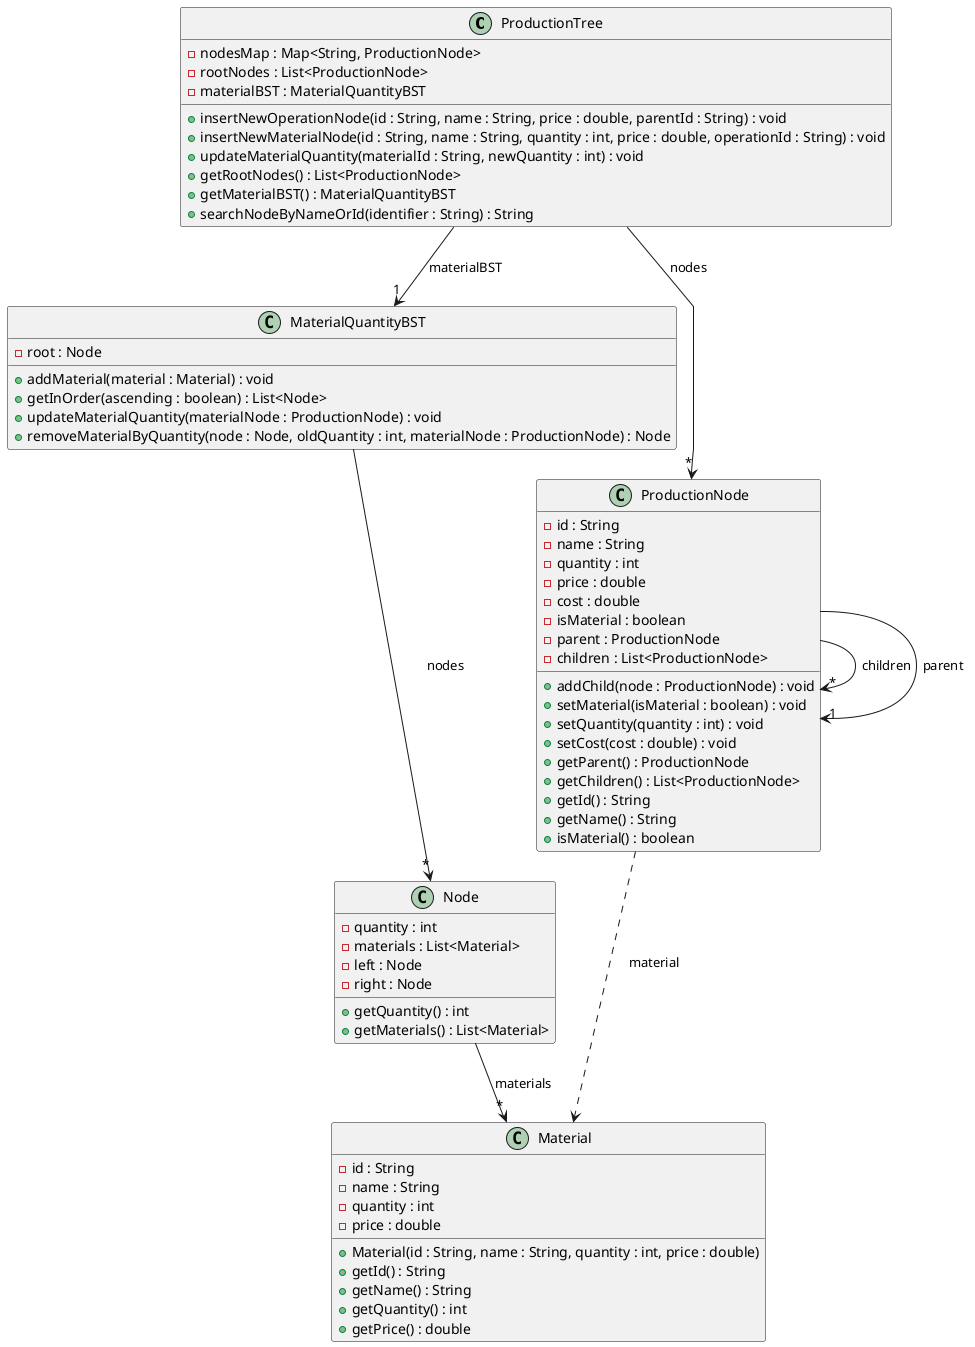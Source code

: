 @startuml
skinparam packageStyle rectangle
skinparam shadowing false
skinparam linetype polyline

'left to right direction

class ProductionTree {
    - nodesMap : Map<String, ProductionNode>
    - rootNodes : List<ProductionNode>
    - materialBST : MaterialQuantityBST
    + insertNewOperationNode(id : String, name : String, price : double, parentId : String) : void
    + insertNewMaterialNode(id : String, name : String, quantity : int, price : double, operationId : String) : void
    + updateMaterialQuantity(materialId : String, newQuantity : int) : void
    + getRootNodes() : List<ProductionNode>
    + getMaterialBST() : MaterialQuantityBST
    + searchNodeByNameOrId(identifier : String) : String
}

class MaterialQuantityBST {
    - root : Node
    + addMaterial(material : Material) : void
    + getInOrder(ascending : boolean) : List<Node>
    + updateMaterialQuantity(materialNode : ProductionNode) : void
    + removeMaterialByQuantity(node : Node, oldQuantity : int, materialNode : ProductionNode) : Node
}

class Node {
    - quantity : int
    - materials : List<Material>
    - left : Node
    - right : Node
    + getQuantity() : int
    + getMaterials() : List<Material>
}

class Material {
    - id : String
    - name : String
    - quantity : int
    - price : double
    + Material(id : String, name : String, quantity : int, price : double)
    + getId() : String
    + getName() : String
    + getQuantity() : int
    + getPrice() : double
}

class ProductionNode {
    - id : String
    - name : String
    - quantity : int
    - price : double
    - cost : double
    - isMaterial : boolean
    - parent : ProductionNode
    - children : List<ProductionNode>
    + addChild(node : ProductionNode) : void
    + setMaterial(isMaterial : boolean) : void
    + setQuantity(quantity : int) : void
    + setCost(cost : double) : void
    + getParent() : ProductionNode
    + getChildren() : List<ProductionNode>
    + getId() : String
    + getName() : String
    + isMaterial() : boolean
}

ProductionTree --> "*" ProductionNode : nodes
ProductionTree --> "1" MaterialQuantityBST : materialBST
MaterialQuantityBST --> "*" Node : nodes
Node --> "*" Material : materials
ProductionNode --> "*" ProductionNode : children
ProductionNode --> "1" ProductionNode : parent
ProductionNode ..> Material : material
@enduml

